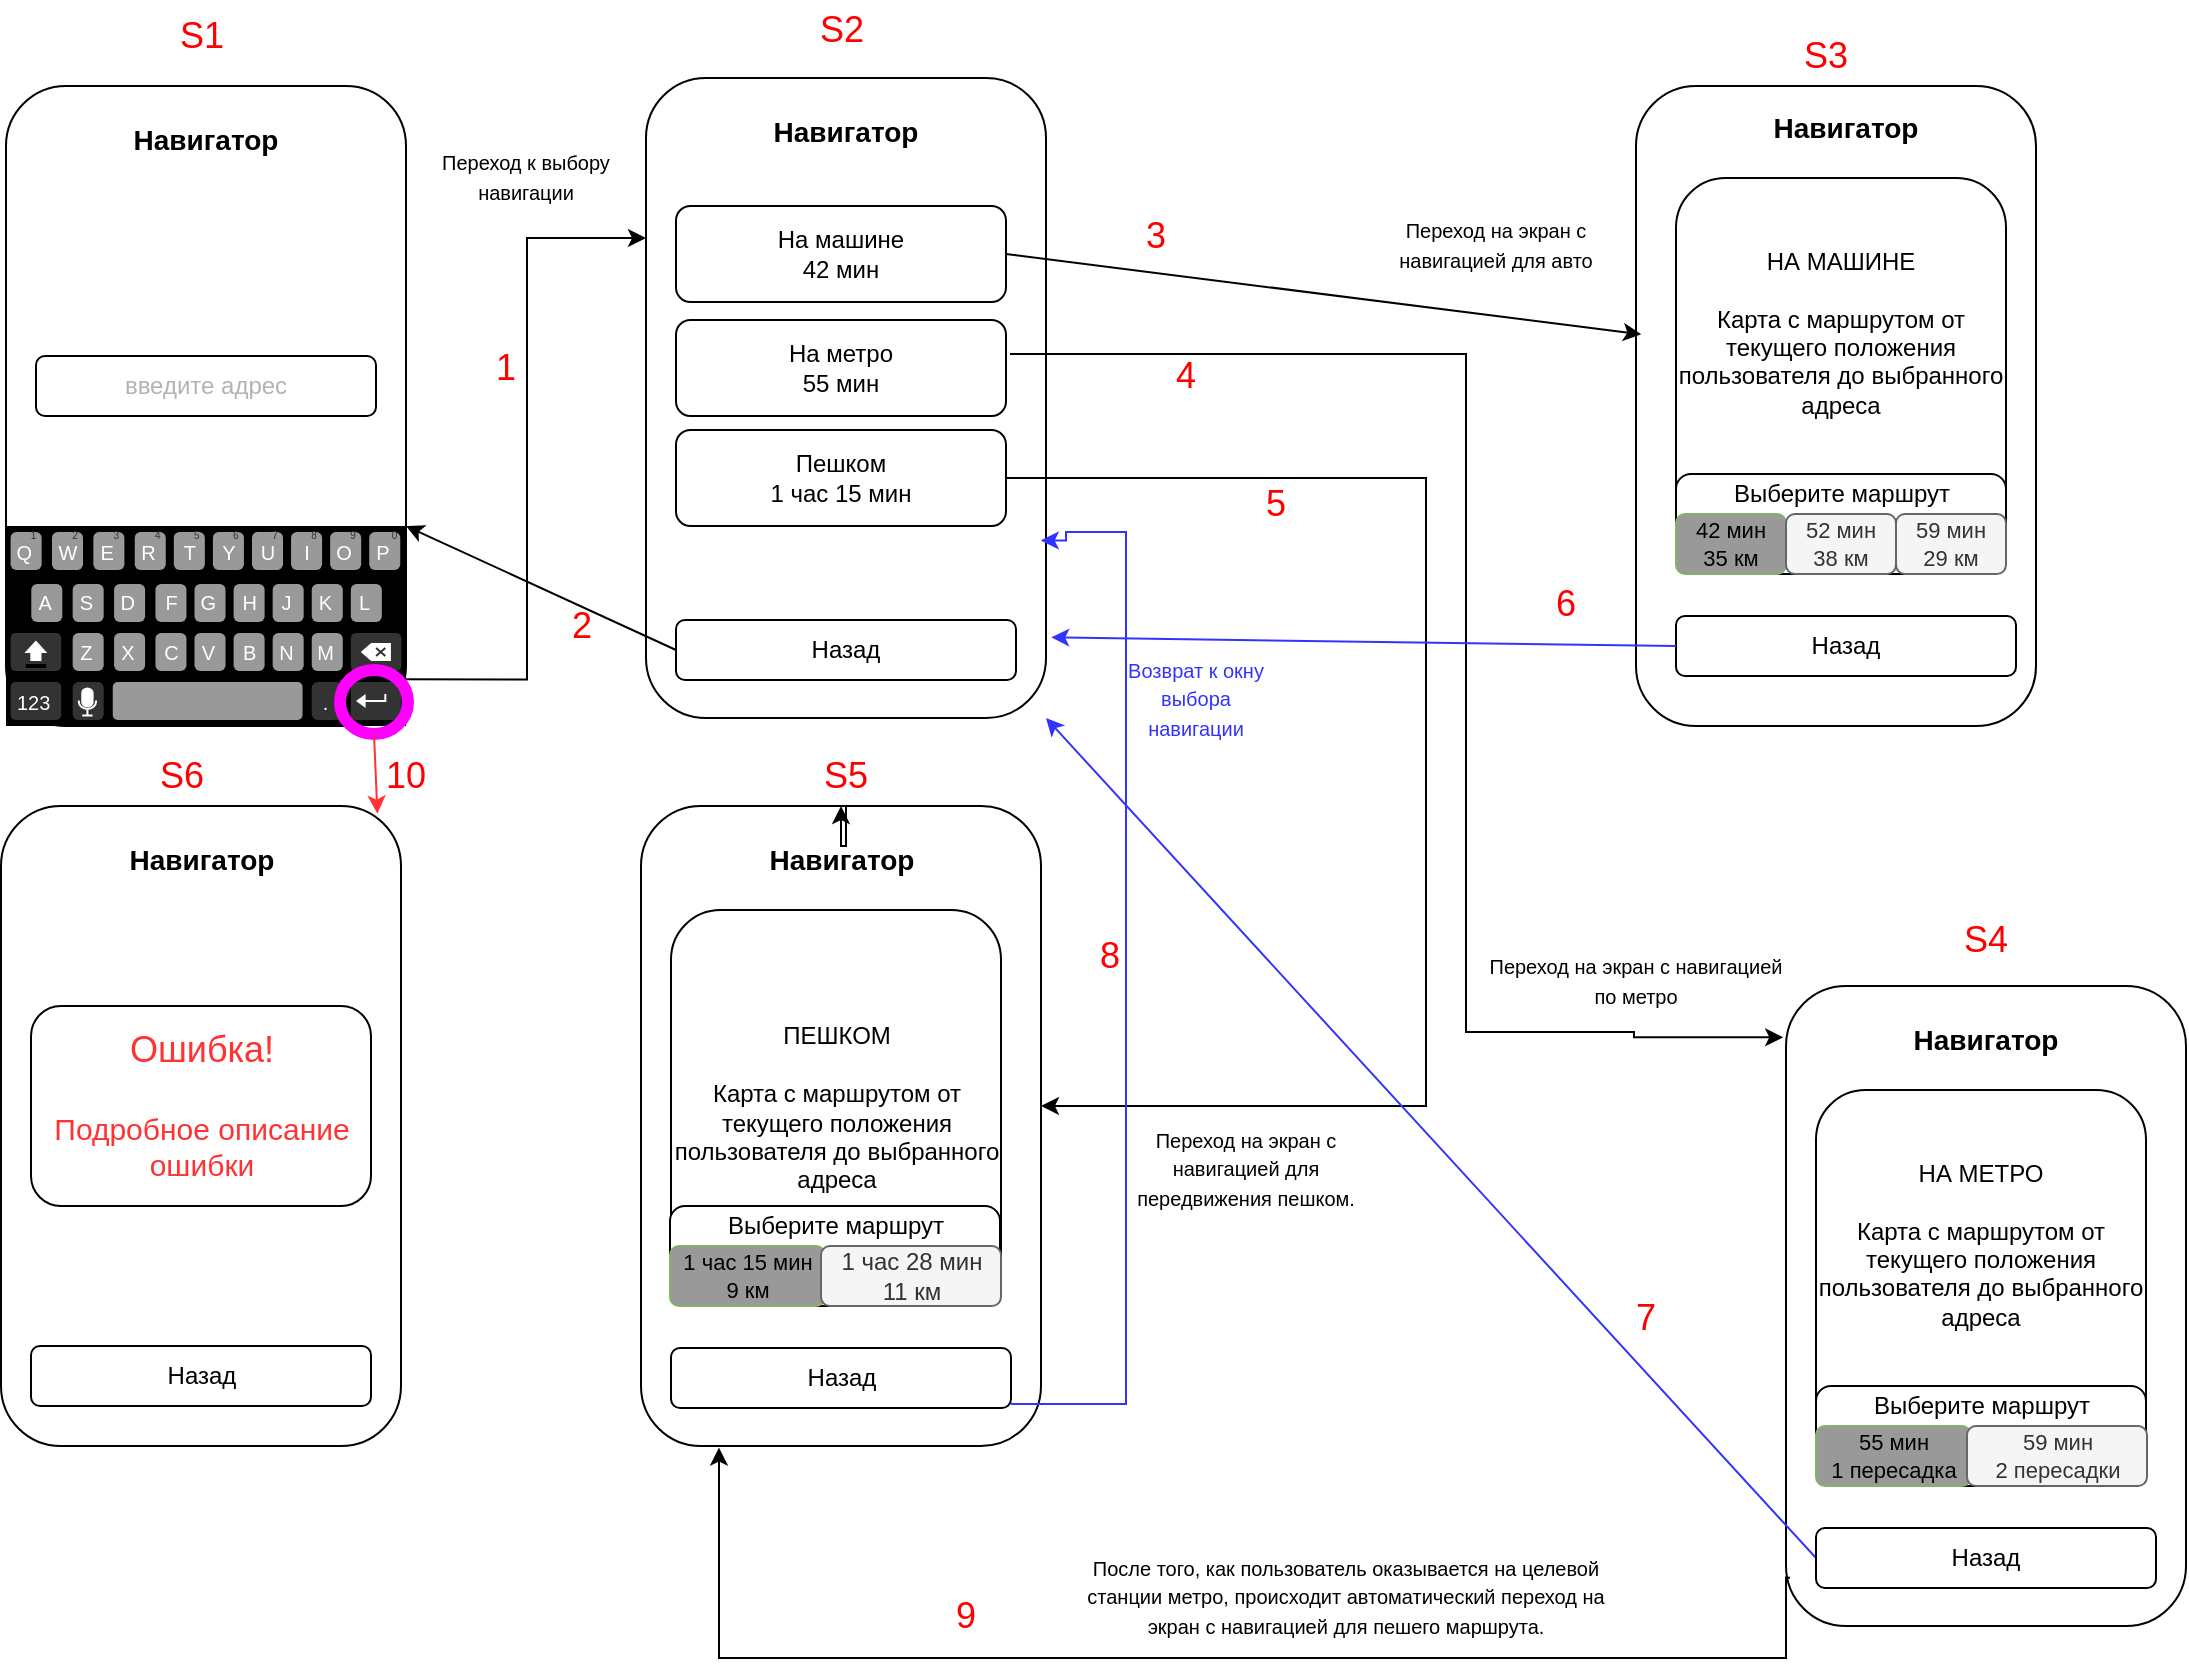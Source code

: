 <mxfile version="24.7.17">
  <diagram name="Страница — 1" id="ggJMMAnoepDLcR61fNu9">
    <mxGraphModel dx="794" dy="1401" grid="1" gridSize="10" guides="1" tooltips="1" connect="1" arrows="1" fold="1" page="1" pageScale="1" pageWidth="1169" pageHeight="827" math="0" shadow="0">
      <root>
        <mxCell id="0" />
        <mxCell id="1" parent="0" />
        <mxCell id="nrrABRd8VTDL2e9XV0RQ-1" value="" style="rounded=1;whiteSpace=wrap;html=1;" parent="1" vertex="1">
          <mxGeometry x="40" y="40" width="200" height="320" as="geometry" />
        </mxCell>
        <mxCell id="nrrABRd8VTDL2e9XV0RQ-2" value="Навигатор" style="text;html=1;align=center;verticalAlign=middle;whiteSpace=wrap;rounded=0;fontSize=14;fontStyle=1" parent="1" vertex="1">
          <mxGeometry x="100" y="52" width="80" height="30" as="geometry" />
        </mxCell>
        <mxCell id="nrrABRd8VTDL2e9XV0RQ-3" value="&lt;div align=&quot;center&quot;&gt;&lt;font color=&quot;#b3b3b3&quot;&gt;введите адрес&lt;/font&gt;&lt;/div&gt;" style="rounded=1;whiteSpace=wrap;html=1;align=center;" parent="1" vertex="1">
          <mxGeometry x="55" y="175" width="170" height="30" as="geometry" />
        </mxCell>
        <mxCell id="nrrABRd8VTDL2e9XV0RQ-6" value="" style="verticalLabelPosition=bottom;verticalAlign=top;html=1;shadow=0;dashed=0;strokeWidth=1;shape=mxgraph.android.keyboard;sketch=0;perimeter=rectanglePerimeter;" parent="1" vertex="1">
          <mxGeometry x="40" y="260" width="200" height="100" as="geometry" />
        </mxCell>
        <mxCell id="nrrABRd8VTDL2e9XV0RQ-12" value="" style="rounded=1;whiteSpace=wrap;html=1;" parent="1" vertex="1">
          <mxGeometry x="37.5" y="400" width="200" height="320" as="geometry" />
        </mxCell>
        <mxCell id="nrrABRd8VTDL2e9XV0RQ-13" value="Навигатор" style="text;html=1;align=center;verticalAlign=middle;whiteSpace=wrap;rounded=0;fontSize=14;fontStyle=1" parent="1" vertex="1">
          <mxGeometry x="97.5" y="412" width="80" height="30" as="geometry" />
        </mxCell>
        <mxCell id="nrrABRd8VTDL2e9XV0RQ-14" value="&lt;div&gt;&lt;font style=&quot;font-size: 18px;&quot; color=&quot;#ff3333&quot;&gt;Ошибка!&lt;/font&gt;&lt;/div&gt;&lt;div&gt;&lt;font style=&quot;font-size: 16px;&quot; color=&quot;#ff3333&quot;&gt;&lt;br&gt;&lt;/font&gt;&lt;/div&gt;&lt;div style=&quot;font-size: 15px;&quot;&gt;&lt;font style=&quot;font-size: 15px;&quot; color=&quot;#ff3333&quot;&gt;Подробное описание ошибки&lt;br&gt;&lt;/font&gt;&lt;/div&gt;" style="rounded=1;whiteSpace=wrap;html=1;align=center;" parent="1" vertex="1">
          <mxGeometry x="52.5" y="500" width="170" height="100" as="geometry" />
        </mxCell>
        <mxCell id="nrrABRd8VTDL2e9XV0RQ-16" value="&lt;div&gt;Назад&lt;/div&gt;" style="rounded=1;whiteSpace=wrap;html=1;align=center;" parent="1" vertex="1">
          <mxGeometry x="52.5" y="670" width="170" height="30" as="geometry" />
        </mxCell>
        <mxCell id="nrrABRd8VTDL2e9XV0RQ-62" style="edgeStyle=orthogonalEdgeStyle;rounded=0;orthogonalLoop=1;jettySize=auto;html=1;exitX=1;exitY=0;exitDx=0;exitDy=0;entryX=0;entryY=0.25;entryDx=0;entryDy=0;elbow=vertical;" parent="1" source="nrrABRd8VTDL2e9XV0RQ-17" target="nrrABRd8VTDL2e9XV0RQ-22" edge="1">
          <mxGeometry relative="1" as="geometry" />
        </mxCell>
        <mxCell id="nrrABRd8VTDL2e9XV0RQ-17" value="" style="ellipse;whiteSpace=wrap;html=1;fillOpacity=0;strokeColor=#FF00FF;strokeWidth=6;" parent="1" vertex="1">
          <mxGeometry x="207" y="332" width="34" height="32" as="geometry" />
        </mxCell>
        <mxCell id="nrrABRd8VTDL2e9XV0RQ-22" value="" style="rounded=1;whiteSpace=wrap;html=1;" parent="1" vertex="1">
          <mxGeometry x="360" y="36" width="200" height="320" as="geometry" />
        </mxCell>
        <mxCell id="nrrABRd8VTDL2e9XV0RQ-23" value="Навигатор" style="text;html=1;align=center;verticalAlign=middle;whiteSpace=wrap;rounded=0;fontSize=14;fontStyle=1" parent="1" vertex="1">
          <mxGeometry x="420" y="48" width="80" height="30" as="geometry" />
        </mxCell>
        <mxCell id="nrrABRd8VTDL2e9XV0RQ-30" value="&lt;div&gt;Назад&lt;/div&gt;" style="rounded=1;whiteSpace=wrap;html=1;align=center;" parent="1" vertex="1">
          <mxGeometry x="375" y="307" width="170" height="30" as="geometry" />
        </mxCell>
        <mxCell id="nrrABRd8VTDL2e9XV0RQ-33" value="&lt;div&gt;На машине&lt;/div&gt;&lt;div&gt;42 мин&lt;/div&gt;" style="rounded=1;whiteSpace=wrap;html=1;" parent="1" vertex="1">
          <mxGeometry x="375" y="100" width="165" height="48" as="geometry" />
        </mxCell>
        <mxCell id="nrrABRd8VTDL2e9XV0RQ-58" style="edgeStyle=orthogonalEdgeStyle;rounded=0;orthogonalLoop=1;jettySize=auto;html=1;exitX=1;exitY=0.5;exitDx=0;exitDy=0;elbow=vertical;" parent="1" source="nrrABRd8VTDL2e9XV0RQ-34" target="nrrABRd8VTDL2e9XV0RQ-51" edge="1">
          <mxGeometry relative="1" as="geometry">
            <mxPoint x="570" y="570" as="targetPoint" />
            <Array as="points">
              <mxPoint x="750" y="236" />
              <mxPoint x="750" y="550" />
            </Array>
          </mxGeometry>
        </mxCell>
        <mxCell id="nrrABRd8VTDL2e9XV0RQ-34" value="&lt;div&gt;Пешком&lt;/div&gt;&lt;div&gt;1 час 15 мин&lt;/div&gt;" style="rounded=1;whiteSpace=wrap;html=1;" parent="1" vertex="1">
          <mxGeometry x="375" y="212" width="165" height="48" as="geometry" />
        </mxCell>
        <mxCell id="nrrABRd8VTDL2e9XV0RQ-35" value="&lt;div&gt;На метро&lt;/div&gt;&lt;div&gt;55 мин&lt;/div&gt;" style="rounded=1;whiteSpace=wrap;html=1;" parent="1" vertex="1">
          <mxGeometry x="375" y="157" width="165" height="48" as="geometry" />
        </mxCell>
        <mxCell id="nrrABRd8VTDL2e9XV0RQ-40" value="" style="rounded=1;whiteSpace=wrap;html=1;" parent="1" vertex="1">
          <mxGeometry x="855" y="40" width="200" height="320" as="geometry" />
        </mxCell>
        <mxCell id="nrrABRd8VTDL2e9XV0RQ-41" value="Навигатор" style="text;html=1;align=center;verticalAlign=middle;whiteSpace=wrap;rounded=0;fontSize=14;fontStyle=1" parent="1" vertex="1">
          <mxGeometry x="920" y="46" width="80" height="30" as="geometry" />
        </mxCell>
        <mxCell id="nrrABRd8VTDL2e9XV0RQ-42" value="&lt;div&gt;Назад&lt;/div&gt;" style="rounded=1;whiteSpace=wrap;html=1;align=center;" parent="1" vertex="1">
          <mxGeometry x="875" y="305" width="170" height="30" as="geometry" />
        </mxCell>
        <mxCell id="nrrABRd8VTDL2e9XV0RQ-46" value="НА МАШИНЕ&lt;br&gt;&lt;div&gt;&lt;br&gt;&lt;/div&gt;&lt;div&gt;Карта с маршрутом от текущего положения пользователя до выбранного адреса&lt;/div&gt;&lt;div&gt;&lt;br&gt;&lt;/div&gt;&lt;div&gt;&lt;br&gt;&lt;/div&gt;&lt;div&gt;&lt;br&gt;&lt;/div&gt;" style="rounded=1;whiteSpace=wrap;html=1;" parent="1" vertex="1">
          <mxGeometry x="875" y="86" width="165" height="198" as="geometry" />
        </mxCell>
        <mxCell id="nrrABRd8VTDL2e9XV0RQ-47" value="" style="rounded=1;whiteSpace=wrap;html=1;" parent="1" vertex="1">
          <mxGeometry x="930" y="490" width="200" height="320" as="geometry" />
        </mxCell>
        <mxCell id="nrrABRd8VTDL2e9XV0RQ-48" value="Навигатор" style="text;html=1;align=center;verticalAlign=middle;whiteSpace=wrap;rounded=0;fontSize=14;fontStyle=1" parent="1" vertex="1">
          <mxGeometry x="990" y="502" width="80" height="30" as="geometry" />
        </mxCell>
        <mxCell id="nrrABRd8VTDL2e9XV0RQ-64" style="edgeStyle=none;rounded=0;orthogonalLoop=1;jettySize=auto;html=1;exitX=0;exitY=0.5;exitDx=0;exitDy=0;entryX=1;entryY=1;entryDx=0;entryDy=0;elbow=vertical;strokeColor=#3333FF;" parent="1" source="nrrABRd8VTDL2e9XV0RQ-49" target="nrrABRd8VTDL2e9XV0RQ-22" edge="1">
          <mxGeometry relative="1" as="geometry" />
        </mxCell>
        <mxCell id="nrrABRd8VTDL2e9XV0RQ-49" value="&lt;div&gt;Назад&lt;/div&gt;" style="rounded=1;whiteSpace=wrap;html=1;align=center;" parent="1" vertex="1">
          <mxGeometry x="945" y="761" width="170" height="30" as="geometry" />
        </mxCell>
        <mxCell id="nrrABRd8VTDL2e9XV0RQ-50" value="&lt;div&gt;НА МЕТРО&lt;/div&gt;&lt;div&gt;&lt;br&gt;&lt;/div&gt;&lt;div&gt;Карта с маршрутом от текущего положения пользователя до выбранного адреса&lt;/div&gt;&lt;div&gt;&lt;br&gt;&lt;/div&gt;&lt;div&gt;&lt;br&gt;&lt;/div&gt;&lt;div&gt;&lt;br&gt;&lt;/div&gt;" style="rounded=1;whiteSpace=wrap;html=1;" parent="1" vertex="1">
          <mxGeometry x="945" y="542" width="165" height="198" as="geometry" />
        </mxCell>
        <mxCell id="nrrABRd8VTDL2e9XV0RQ-51" value="" style="rounded=1;whiteSpace=wrap;html=1;" parent="1" vertex="1">
          <mxGeometry x="357.5" y="400" width="200" height="320" as="geometry" />
        </mxCell>
        <mxCell id="nrrABRd8VTDL2e9XV0RQ-52" value="Навигатор" style="text;html=1;align=center;verticalAlign=middle;whiteSpace=wrap;rounded=0;fontSize=14;fontStyle=1" parent="1" vertex="1">
          <mxGeometry x="417.5" y="412" width="80" height="30" as="geometry" />
        </mxCell>
        <mxCell id="nrrABRd8VTDL2e9XV0RQ-53" value="&lt;div&gt;Назад&lt;/div&gt;" style="rounded=1;whiteSpace=wrap;html=1;align=center;" parent="1" vertex="1">
          <mxGeometry x="372.5" y="671" width="170" height="30" as="geometry" />
        </mxCell>
        <mxCell id="nrrABRd8VTDL2e9XV0RQ-54" value="&lt;div&gt;ПЕШКОМ&lt;br&gt;&lt;/div&gt;&lt;div&gt;&lt;br&gt;&lt;/div&gt;&lt;div&gt;Карта с маршрутом от текущего положения пользователя до выбранного адреса&lt;/div&gt;" style="rounded=1;whiteSpace=wrap;html=1;" parent="1" vertex="1">
          <mxGeometry x="372.5" y="452" width="165" height="198" as="geometry" />
        </mxCell>
        <mxCell id="nrrABRd8VTDL2e9XV0RQ-55" style="rounded=0;orthogonalLoop=1;jettySize=auto;html=1;exitX=1;exitY=0.5;exitDx=0;exitDy=0;elbow=vertical;entryX=0.013;entryY=0.388;entryDx=0;entryDy=0;entryPerimeter=0;" parent="1" source="nrrABRd8VTDL2e9XV0RQ-33" target="nrrABRd8VTDL2e9XV0RQ-40" edge="1">
          <mxGeometry relative="1" as="geometry">
            <mxPoint x="680" y="124" as="targetPoint" />
          </mxGeometry>
        </mxCell>
        <mxCell id="nrrABRd8VTDL2e9XV0RQ-57" style="edgeStyle=orthogonalEdgeStyle;rounded=0;orthogonalLoop=1;jettySize=auto;html=1;exitX=1;exitY=0.5;exitDx=0;exitDy=0;elbow=vertical;entryX=-0.007;entryY=0.102;entryDx=0;entryDy=0;entryPerimeter=0;" parent="1" edge="1">
          <mxGeometry relative="1" as="geometry">
            <mxPoint x="542" y="174" as="sourcePoint" />
            <mxPoint x="928.6" y="515.64" as="targetPoint" />
            <Array as="points">
              <mxPoint x="770" y="174" />
              <mxPoint x="770" y="513" />
              <mxPoint x="854" y="513" />
              <mxPoint x="854" y="516" />
            </Array>
          </mxGeometry>
        </mxCell>
        <mxCell id="nrrABRd8VTDL2e9XV0RQ-60" style="rounded=0;orthogonalLoop=1;jettySize=auto;html=1;exitX=0;exitY=0.5;exitDx=0;exitDy=0;elbow=vertical;entryX=1;entryY=0;entryDx=0;entryDy=0;entryPerimeter=0;" parent="1" source="nrrABRd8VTDL2e9XV0RQ-30" target="nrrABRd8VTDL2e9XV0RQ-6" edge="1">
          <mxGeometry relative="1" as="geometry">
            <mxPoint x="250" y="100" as="targetPoint" />
          </mxGeometry>
        </mxCell>
        <mxCell id="nrrABRd8VTDL2e9XV0RQ-61" style="edgeStyle=none;rounded=0;orthogonalLoop=1;jettySize=auto;html=1;exitX=0.5;exitY=1;exitDx=0;exitDy=0;entryX=0.941;entryY=0.012;entryDx=0;entryDy=0;entryPerimeter=0;elbow=vertical;strokeColor=#FF3333;" parent="1" source="nrrABRd8VTDL2e9XV0RQ-17" target="nrrABRd8VTDL2e9XV0RQ-12" edge="1">
          <mxGeometry relative="1" as="geometry" />
        </mxCell>
        <mxCell id="nrrABRd8VTDL2e9XV0RQ-63" style="edgeStyle=none;rounded=0;orthogonalLoop=1;jettySize=auto;html=1;exitX=0;exitY=0.5;exitDx=0;exitDy=0;entryX=1.013;entryY=0.874;entryDx=0;entryDy=0;entryPerimeter=0;elbow=vertical;strokeColor=#3333FF;" parent="1" source="nrrABRd8VTDL2e9XV0RQ-42" target="nrrABRd8VTDL2e9XV0RQ-22" edge="1">
          <mxGeometry relative="1" as="geometry" />
        </mxCell>
        <mxCell id="nrrABRd8VTDL2e9XV0RQ-66" value="" style="rounded=1;whiteSpace=wrap;html=1;" parent="1" vertex="1">
          <mxGeometry x="875" y="234" width="165" height="50" as="geometry" />
        </mxCell>
        <mxCell id="nrrABRd8VTDL2e9XV0RQ-67" value="Выберите маршрут" style="text;html=1;align=center;verticalAlign=middle;whiteSpace=wrap;rounded=0;" parent="1" vertex="1">
          <mxGeometry x="897.5" y="234" width="120" height="20" as="geometry" />
        </mxCell>
        <mxCell id="nrrABRd8VTDL2e9XV0RQ-68" value="&lt;div style=&quot;font-size: 11px;&quot;&gt;&lt;font style=&quot;font-size: 11px;&quot;&gt;42 мин&lt;/font&gt;&lt;/div&gt;&lt;div style=&quot;font-size: 11px;&quot;&gt;&lt;font style=&quot;font-size: 11px;&quot;&gt;35 км&lt;br&gt;&lt;/font&gt;&lt;/div&gt;" style="rounded=1;whiteSpace=wrap;html=1;fillColor=#999999;strokeColor=#82b366;" parent="1" vertex="1">
          <mxGeometry x="875" y="254" width="55" height="30" as="geometry" />
        </mxCell>
        <mxCell id="nrrABRd8VTDL2e9XV0RQ-69" value="&lt;div style=&quot;font-size: 11px;&quot;&gt;&lt;font style=&quot;font-size: 11px;&quot;&gt;59 мин&lt;/font&gt;&lt;/div&gt;&lt;div style=&quot;font-size: 11px;&quot;&gt;&lt;font style=&quot;font-size: 11px;&quot;&gt;29 км&lt;br&gt;&lt;/font&gt;&lt;/div&gt;" style="rounded=1;whiteSpace=wrap;html=1;fillColor=#f5f5f5;strokeColor=#666666;fontColor=#333333;" parent="1" vertex="1">
          <mxGeometry x="985" y="254" width="55" height="30" as="geometry" />
        </mxCell>
        <mxCell id="nrrABRd8VTDL2e9XV0RQ-70" value="&lt;div style=&quot;font-size: 11px;&quot;&gt;&lt;font style=&quot;font-size: 11px;&quot;&gt;52 мин&lt;/font&gt;&lt;/div&gt;&lt;div style=&quot;font-size: 11px;&quot;&gt;&lt;font style=&quot;font-size: 11px;&quot;&gt;38 км&lt;br&gt;&lt;/font&gt;&lt;/div&gt;" style="rounded=1;whiteSpace=wrap;html=1;fillColor=#f5f5f5;strokeColor=#666666;fontColor=#333333;" parent="1" vertex="1">
          <mxGeometry x="930" y="254" width="55" height="30" as="geometry" />
        </mxCell>
        <mxCell id="nrrABRd8VTDL2e9XV0RQ-74" value="" style="rounded=1;whiteSpace=wrap;html=1;" parent="1" vertex="1">
          <mxGeometry x="945" y="690" width="165" height="50" as="geometry" />
        </mxCell>
        <mxCell id="nrrABRd8VTDL2e9XV0RQ-75" value="Выберите маршрут" style="text;html=1;align=center;verticalAlign=middle;whiteSpace=wrap;rounded=0;" parent="1" vertex="1">
          <mxGeometry x="967.5" y="690" width="120" height="20" as="geometry" />
        </mxCell>
        <mxCell id="nrrABRd8VTDL2e9XV0RQ-76" value="&lt;div style=&quot;font-size: 11px;&quot;&gt;&lt;font style=&quot;font-size: 11px;&quot;&gt;55 мин&lt;/font&gt;&lt;/div&gt;&lt;div style=&quot;font-size: 11px;&quot;&gt;&lt;font style=&quot;font-size: 11px;&quot;&gt;1 пересадка&lt;br&gt;&lt;/font&gt;&lt;/div&gt;" style="rounded=1;whiteSpace=wrap;html=1;fillColor=#999999;strokeColor=#82b366;" parent="1" vertex="1">
          <mxGeometry x="945" y="710" width="77.5" height="30" as="geometry" />
        </mxCell>
        <mxCell id="nrrABRd8VTDL2e9XV0RQ-77" value="&lt;div style=&quot;font-size: 11px;&quot;&gt;&lt;font style=&quot;font-size: 11px;&quot;&gt;59 мин&lt;/font&gt;&lt;/div&gt;&lt;div style=&quot;font-size: 11px;&quot;&gt;&lt;font style=&quot;font-size: 11px;&quot;&gt;2 пересадки&lt;br&gt;&lt;/font&gt;&lt;/div&gt;" style="rounded=1;whiteSpace=wrap;html=1;fillColor=#f5f5f5;strokeColor=#666666;fontColor=#333333;" parent="1" vertex="1">
          <mxGeometry x="1020.5" y="710" width="90" height="30" as="geometry" />
        </mxCell>
        <mxCell id="nrrABRd8VTDL2e9XV0RQ-83" value="" style="rounded=1;whiteSpace=wrap;html=1;" parent="1" vertex="1">
          <mxGeometry x="372" y="600" width="165" height="50" as="geometry" />
        </mxCell>
        <mxCell id="nrrABRd8VTDL2e9XV0RQ-80" value="Выберите маршрут" style="text;html=1;align=center;verticalAlign=middle;whiteSpace=wrap;rounded=0;" parent="1" vertex="1">
          <mxGeometry x="394.5" y="600" width="120" height="20" as="geometry" />
        </mxCell>
        <mxCell id="nrrABRd8VTDL2e9XV0RQ-81" value="&lt;div style=&quot;font-size: 11px;&quot;&gt;&lt;font style=&quot;font-size: 11px;&quot;&gt;1 час 15 мин&lt;/font&gt;&lt;/div&gt;&lt;div style=&quot;font-size: 11px;&quot;&gt;&lt;font style=&quot;font-size: 11px;&quot;&gt;9 км&lt;font style=&quot;font-size: 11px;&quot;&gt;&lt;br&gt;&lt;/font&gt;&lt;/font&gt;&lt;/div&gt;" style="rounded=1;whiteSpace=wrap;html=1;fillColor=#999999;strokeColor=#82b366;" parent="1" vertex="1">
          <mxGeometry x="372" y="620" width="77.5" height="30" as="geometry" />
        </mxCell>
        <mxCell id="nrrABRd8VTDL2e9XV0RQ-82" value="&lt;div&gt;1 час 28 мин&lt;/div&gt;&lt;div&gt;11 км&lt;br&gt;&lt;/div&gt;" style="rounded=1;whiteSpace=wrap;html=1;fillColor=#f5f5f5;strokeColor=#666666;fontColor=#333333;" parent="1" vertex="1">
          <mxGeometry x="447.5" y="620" width="90" height="30" as="geometry" />
        </mxCell>
        <mxCell id="nrrABRd8VTDL2e9XV0RQ-88" value="&lt;font style=&quot;font-size: 10px;&quot;&gt;Переход к выбору навигации&lt;/font&gt;" style="text;html=1;align=center;verticalAlign=middle;whiteSpace=wrap;rounded=0;" parent="1" vertex="1">
          <mxGeometry x="250" y="60" width="100" height="50" as="geometry" />
        </mxCell>
        <mxCell id="nrrABRd8VTDL2e9XV0RQ-91" value="&lt;font style=&quot;font-size: 10px;&quot;&gt;Переход на экран с навигацией для авто&lt;br&gt;&lt;/font&gt;" style="text;html=1;align=center;verticalAlign=middle;whiteSpace=wrap;rounded=0;" parent="1" vertex="1">
          <mxGeometry x="720" y="100" width="130" height="37" as="geometry" />
        </mxCell>
        <mxCell id="nrrABRd8VTDL2e9XV0RQ-93" value="&lt;font color=&quot;#3333ff&quot; style=&quot;font-size: 10px;&quot;&gt;Возврат к окну выбора навигации&lt;br&gt;&lt;/font&gt;" style="text;html=1;align=center;verticalAlign=middle;whiteSpace=wrap;rounded=0;" parent="1" vertex="1">
          <mxGeometry x="600" y="321" width="70" height="49" as="geometry" />
        </mxCell>
        <mxCell id="nrrABRd8VTDL2e9XV0RQ-94" value="&lt;font style=&quot;font-size: 10px;&quot;&gt;Переход на экран с навигацией по метро&lt;br&gt;&lt;/font&gt;" style="text;html=1;align=center;verticalAlign=middle;whiteSpace=wrap;rounded=0;" parent="1" vertex="1">
          <mxGeometry x="780" y="472" width="150" height="30" as="geometry" />
        </mxCell>
        <mxCell id="nrrABRd8VTDL2e9XV0RQ-97" value="&lt;font style=&quot;font-size: 10px;&quot;&gt;Переход на экран с навигацией для передвижения пешком. &lt;br&gt;&lt;br&gt;&lt;/font&gt;" style="text;html=1;align=center;verticalAlign=middle;whiteSpace=wrap;rounded=0;" parent="1" vertex="1">
          <mxGeometry x="600" y="546" width="120" height="84" as="geometry" />
        </mxCell>
        <mxCell id="nrrABRd8VTDL2e9XV0RQ-98" style="edgeStyle=orthogonalEdgeStyle;rounded=0;orthogonalLoop=1;jettySize=auto;html=1;exitX=0.01;exitY=0.937;exitDx=0;exitDy=0;entryX=0.195;entryY=1.015;entryDx=0;entryDy=0;entryPerimeter=0;exitPerimeter=0;" parent="1" edge="1">
          <mxGeometry relative="1" as="geometry">
            <mxPoint x="932" y="785.84" as="sourcePoint" />
            <mxPoint x="396.5" y="720.8" as="targetPoint" />
            <Array as="points">
              <mxPoint x="930" y="786" />
              <mxPoint x="930" y="826" />
              <mxPoint x="397" y="826" />
            </Array>
          </mxGeometry>
        </mxCell>
        <mxCell id="nrrABRd8VTDL2e9XV0RQ-99" value="&lt;font style=&quot;font-size: 10px;&quot;&gt;После того, как пользователь оказывается на целевой станции метро, происходит автоматический переход на экран с навигацией для пешего маршрута.&lt;br&gt;&lt;/font&gt;" style="text;html=1;align=center;verticalAlign=middle;whiteSpace=wrap;rounded=0;" parent="1" vertex="1">
          <mxGeometry x="570" y="770" width="280" height="50" as="geometry" />
        </mxCell>
        <mxCell id="7uLy80d1fVY8YDYi47yL-2" value="&lt;font color=&quot;#ff0000&quot; style=&quot;font-size: 18px;&quot;&gt;1&lt;/font&gt;" style="text;html=1;align=center;verticalAlign=middle;whiteSpace=wrap;rounded=0;" parent="1" vertex="1">
          <mxGeometry x="260" y="166" width="60" height="30" as="geometry" />
        </mxCell>
        <mxCell id="7uLy80d1fVY8YDYi47yL-3" value="&lt;font color=&quot;#ff0000&quot; style=&quot;font-size: 18px;&quot;&gt;2&lt;/font&gt;" style="text;html=1;align=center;verticalAlign=middle;whiteSpace=wrap;rounded=0;" parent="1" vertex="1">
          <mxGeometry x="297.5" y="295" width="60" height="30" as="geometry" />
        </mxCell>
        <mxCell id="7uLy80d1fVY8YDYi47yL-4" value="&lt;font color=&quot;#ff0000&quot; style=&quot;font-size: 18px;&quot;&gt;3&lt;/font&gt;" style="text;html=1;align=center;verticalAlign=middle;whiteSpace=wrap;rounded=0;" parent="1" vertex="1">
          <mxGeometry x="585" y="100" width="60" height="30" as="geometry" />
        </mxCell>
        <mxCell id="7uLy80d1fVY8YDYi47yL-5" value="&lt;font color=&quot;#ff0000&quot; style=&quot;font-size: 18px;&quot;&gt;4&lt;/font&gt;" style="text;html=1;align=center;verticalAlign=middle;whiteSpace=wrap;rounded=0;" parent="1" vertex="1">
          <mxGeometry x="600" y="170" width="60" height="30" as="geometry" />
        </mxCell>
        <mxCell id="7uLy80d1fVY8YDYi47yL-6" value="&lt;font color=&quot;#ff0000&quot; style=&quot;font-size: 18px;&quot;&gt;5&lt;/font&gt;" style="text;html=1;align=center;verticalAlign=middle;whiteSpace=wrap;rounded=0;" parent="1" vertex="1">
          <mxGeometry x="645" y="234" width="60" height="30" as="geometry" />
        </mxCell>
        <mxCell id="7uLy80d1fVY8YDYi47yL-7" value="&lt;font color=&quot;#ff0000&quot; style=&quot;font-size: 18px;&quot;&gt;6&lt;/font&gt;" style="text;html=1;align=center;verticalAlign=middle;whiteSpace=wrap;rounded=0;" parent="1" vertex="1">
          <mxGeometry x="790" y="284" width="60" height="30" as="geometry" />
        </mxCell>
        <mxCell id="7uLy80d1fVY8YDYi47yL-8" value="&lt;font color=&quot;#ff0000&quot; style=&quot;font-size: 18px;&quot;&gt;7&lt;/font&gt;" style="text;html=1;align=center;verticalAlign=middle;whiteSpace=wrap;rounded=0;" parent="1" vertex="1">
          <mxGeometry x="830" y="641" width="60" height="30" as="geometry" />
        </mxCell>
        <mxCell id="7uLy80d1fVY8YDYi47yL-13" value="" style="edgeStyle=orthogonalEdgeStyle;rounded=0;orthogonalLoop=1;jettySize=auto;html=1;exitX=1;exitY=0.5;exitDx=0;exitDy=0;elbow=vertical;strokeColor=#3333FF;entryX=0.987;entryY=0.682;entryDx=0;entryDy=0;entryPerimeter=0;" parent="1" edge="1">
          <mxGeometry relative="1" as="geometry">
            <Array as="points">
              <mxPoint x="600" y="699" />
              <mxPoint x="600" y="263" />
              <mxPoint x="570" y="263" />
              <mxPoint x="570" y="267" />
            </Array>
            <mxPoint x="542.5" y="699.0" as="sourcePoint" />
            <mxPoint x="557.4" y="267.24" as="targetPoint" />
          </mxGeometry>
        </mxCell>
        <mxCell id="7uLy80d1fVY8YDYi47yL-12" value="&lt;font color=&quot;#ff0000&quot; style=&quot;font-size: 18px;&quot;&gt;8&lt;/font&gt;" style="text;html=1;align=center;verticalAlign=middle;whiteSpace=wrap;rounded=0;" parent="1" vertex="1">
          <mxGeometry x="562" y="460" width="60" height="30" as="geometry" />
        </mxCell>
        <mxCell id="7uLy80d1fVY8YDYi47yL-14" value="&lt;font color=&quot;#ff0000&quot; style=&quot;font-size: 18px;&quot;&gt;9&lt;/font&gt;" style="text;html=1;align=center;verticalAlign=middle;whiteSpace=wrap;rounded=0;" parent="1" vertex="1">
          <mxGeometry x="490" y="790" width="60" height="30" as="geometry" />
        </mxCell>
        <mxCell id="7uLy80d1fVY8YDYi47yL-15" value="&lt;font color=&quot;#ff0000&quot; style=&quot;font-size: 18px;&quot;&gt;10&lt;/font&gt;" style="text;html=1;align=center;verticalAlign=middle;whiteSpace=wrap;rounded=0;" parent="1" vertex="1">
          <mxGeometry x="210" y="370" width="60" height="30" as="geometry" />
        </mxCell>
        <mxCell id="7uLy80d1fVY8YDYi47yL-16" value="&lt;font color=&quot;#ff0000&quot; style=&quot;font-size: 18px;&quot;&gt;S1&lt;/font&gt;" style="text;html=1;align=center;verticalAlign=middle;whiteSpace=wrap;rounded=0;" parent="1" vertex="1">
          <mxGeometry x="107.5" width="60" height="30" as="geometry" />
        </mxCell>
        <mxCell id="7uLy80d1fVY8YDYi47yL-17" value="&lt;font color=&quot;#ff0000&quot; style=&quot;font-size: 18px;&quot;&gt;S2&lt;/font&gt;" style="text;html=1;align=center;verticalAlign=middle;whiteSpace=wrap;rounded=0;" parent="1" vertex="1">
          <mxGeometry x="427.5" y="-3" width="60" height="30" as="geometry" />
        </mxCell>
        <mxCell id="7uLy80d1fVY8YDYi47yL-18" value="&lt;font color=&quot;#ff0000&quot; style=&quot;font-size: 18px;&quot;&gt;S3&lt;/font&gt;" style="text;html=1;align=center;verticalAlign=middle;whiteSpace=wrap;rounded=0;" parent="1" vertex="1">
          <mxGeometry x="920" y="10" width="60" height="30" as="geometry" />
        </mxCell>
        <mxCell id="7uLy80d1fVY8YDYi47yL-19" value="&lt;font color=&quot;#ff0000&quot; style=&quot;font-size: 18px;&quot;&gt;S4&lt;/font&gt;" style="text;html=1;align=center;verticalAlign=middle;whiteSpace=wrap;rounded=0;" parent="1" vertex="1">
          <mxGeometry x="1000" y="452" width="60" height="30" as="geometry" />
        </mxCell>
        <mxCell id="7uLy80d1fVY8YDYi47yL-22" value="" style="edgeStyle=orthogonalEdgeStyle;rounded=0;orthogonalLoop=1;jettySize=auto;html=1;" parent="1" source="7uLy80d1fVY8YDYi47yL-20" target="nrrABRd8VTDL2e9XV0RQ-51" edge="1">
          <mxGeometry relative="1" as="geometry" />
        </mxCell>
        <mxCell id="7uLy80d1fVY8YDYi47yL-20" value="&lt;font color=&quot;#ff0000&quot; style=&quot;font-size: 18px;&quot;&gt;S5&lt;/font&gt;&lt;span style=&quot;caret-color: rgba(0, 0, 0, 0); color: rgba(0, 0, 0, 0); font-family: monospace; font-size: 0px; text-align: start; white-space: nowrap;&quot;&gt;%3CmxGraphModel%3E%3Croot%3E%3CmxCell%20id%3D%220%22%2F%3E%3CmxCell%20id%3D%221%22%20parent%3D%220%22%2F%3E%3CmxCell%20id%3D%222%22%20value%3D%22%26lt%3Bfont%20color%3D%26quot%3B%23ff0000%26quot%3B%20style%3D%26quot%3Bfont-size%3A%2018px%3B%26quot%3B%26gt%3BS1%26lt%3B%2Ffont%26gt%3B%22%20style%3D%22text%3Bhtml%3D1%3Balign%3Dcenter%3BverticalAlign%3Dmiddle%3BwhiteSpace%3Dwrap%3Brounded%3D0%3B%22%20vertex%3D%221%22%20parent%3D%221%22%3E%3CmxGeometry%20x%3D%22107.5%22%20width%3D%2260%22%20height%3D%2230%22%20as%3D%22geometry%22%2F%3E%3C%2FmxCell%3E%3C%2Froot%3E%3C%2FmxGraphModel%3E&lt;/span&gt;" style="text;html=1;align=center;verticalAlign=middle;whiteSpace=wrap;rounded=0;" parent="1" vertex="1">
          <mxGeometry x="430" y="370" width="60" height="30" as="geometry" />
        </mxCell>
        <mxCell id="7uLy80d1fVY8YDYi47yL-21" value="&lt;font color=&quot;#ff0000&quot; style=&quot;font-size: 18px;&quot;&gt;S6&lt;/font&gt;" style="text;html=1;align=center;verticalAlign=middle;whiteSpace=wrap;rounded=0;" parent="1" vertex="1">
          <mxGeometry x="97.5" y="370" width="60" height="30" as="geometry" />
        </mxCell>
      </root>
    </mxGraphModel>
  </diagram>
</mxfile>
